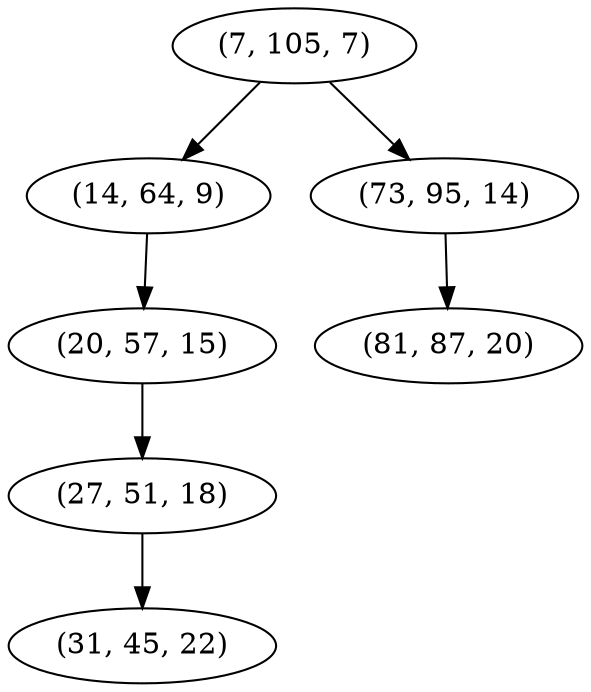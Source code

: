 digraph tree {
    "(7, 105, 7)";
    "(14, 64, 9)";
    "(20, 57, 15)";
    "(27, 51, 18)";
    "(31, 45, 22)";
    "(73, 95, 14)";
    "(81, 87, 20)";
    "(7, 105, 7)" -> "(14, 64, 9)";
    "(7, 105, 7)" -> "(73, 95, 14)";
    "(14, 64, 9)" -> "(20, 57, 15)";
    "(20, 57, 15)" -> "(27, 51, 18)";
    "(27, 51, 18)" -> "(31, 45, 22)";
    "(73, 95, 14)" -> "(81, 87, 20)";
}
